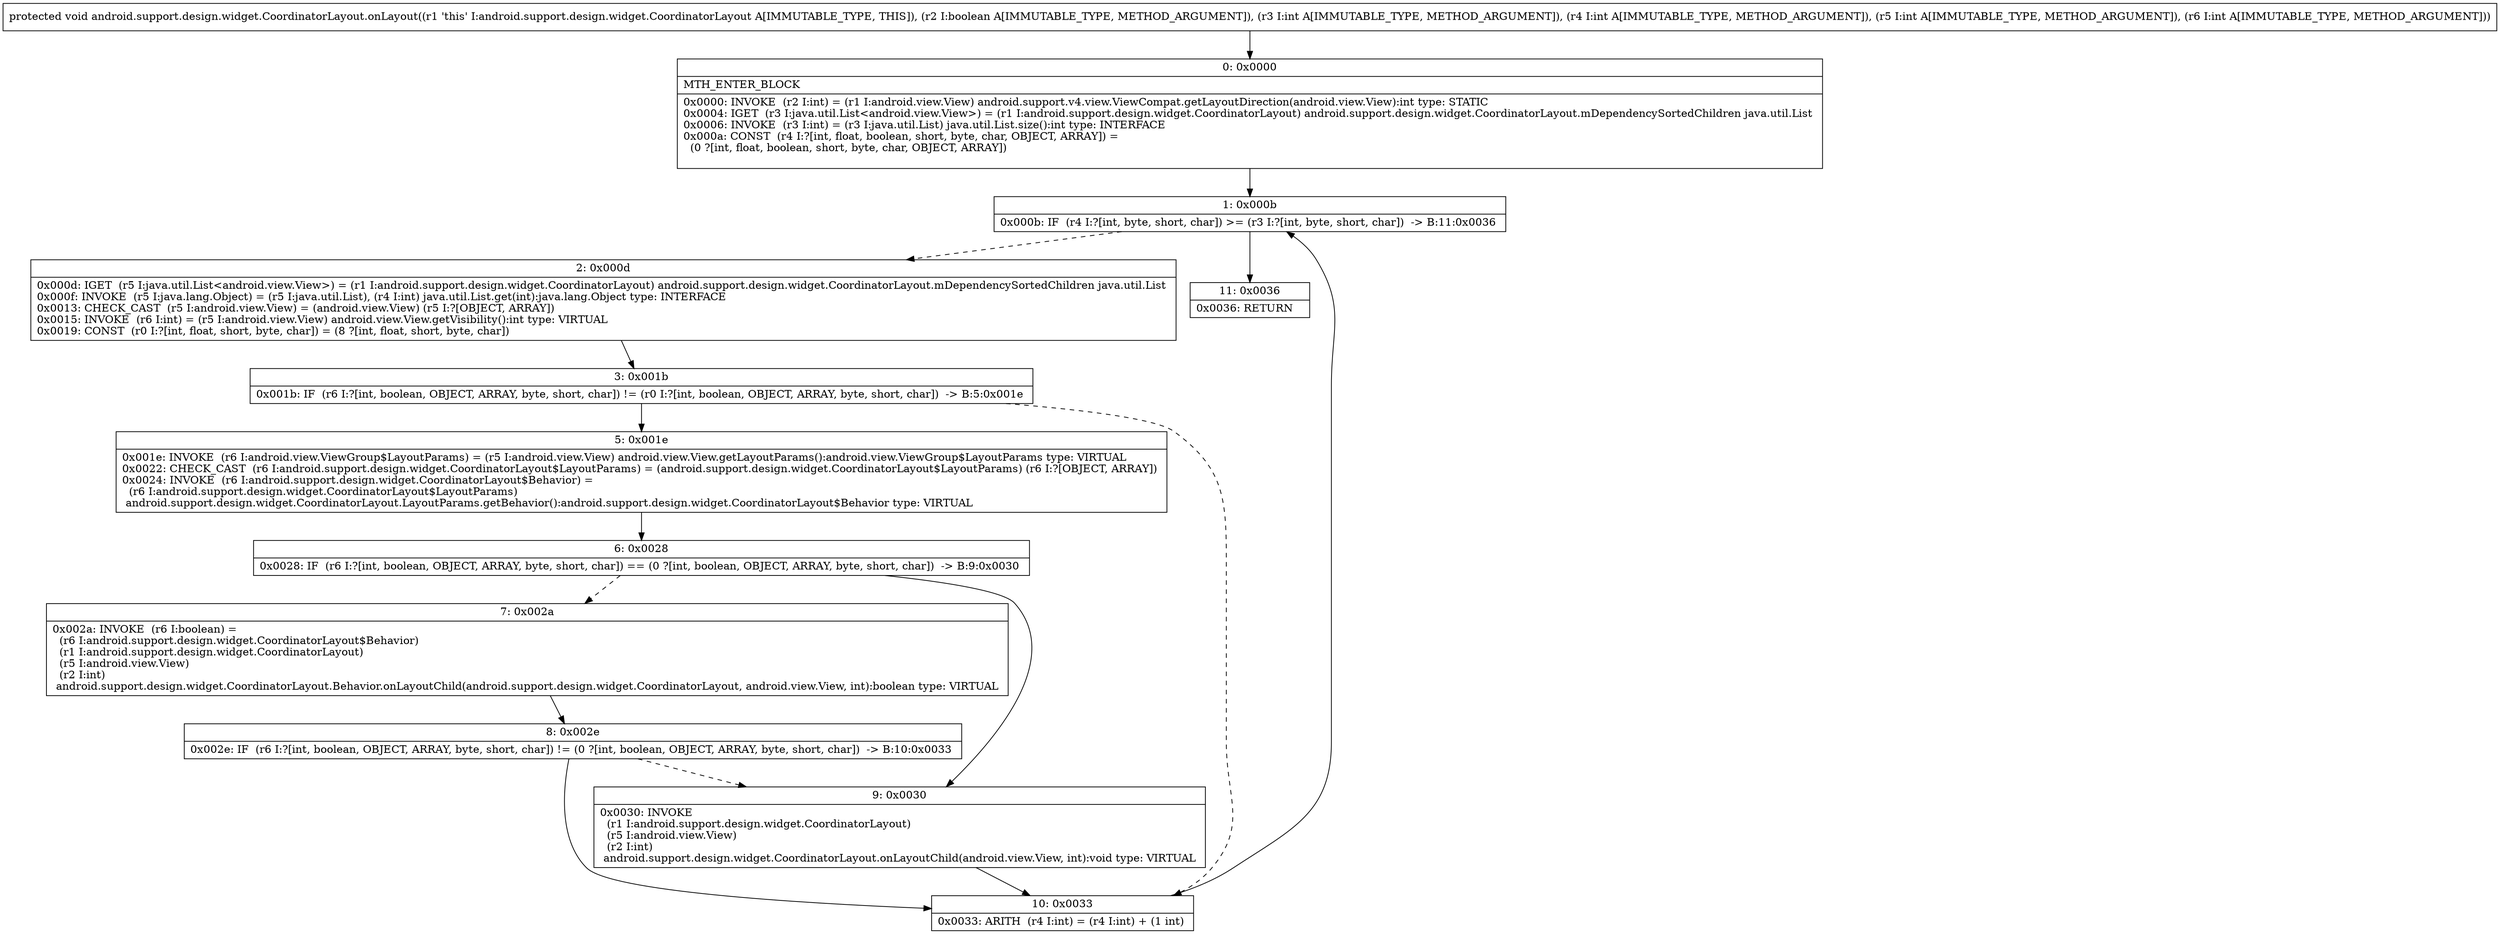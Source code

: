 digraph "CFG forandroid.support.design.widget.CoordinatorLayout.onLayout(ZIIII)V" {
Node_0 [shape=record,label="{0\:\ 0x0000|MTH_ENTER_BLOCK\l|0x0000: INVOKE  (r2 I:int) = (r1 I:android.view.View) android.support.v4.view.ViewCompat.getLayoutDirection(android.view.View):int type: STATIC \l0x0004: IGET  (r3 I:java.util.List\<android.view.View\>) = (r1 I:android.support.design.widget.CoordinatorLayout) android.support.design.widget.CoordinatorLayout.mDependencySortedChildren java.util.List \l0x0006: INVOKE  (r3 I:int) = (r3 I:java.util.List) java.util.List.size():int type: INTERFACE \l0x000a: CONST  (r4 I:?[int, float, boolean, short, byte, char, OBJECT, ARRAY]) = \l  (0 ?[int, float, boolean, short, byte, char, OBJECT, ARRAY])\l \l}"];
Node_1 [shape=record,label="{1\:\ 0x000b|0x000b: IF  (r4 I:?[int, byte, short, char]) \>= (r3 I:?[int, byte, short, char])  \-\> B:11:0x0036 \l}"];
Node_2 [shape=record,label="{2\:\ 0x000d|0x000d: IGET  (r5 I:java.util.List\<android.view.View\>) = (r1 I:android.support.design.widget.CoordinatorLayout) android.support.design.widget.CoordinatorLayout.mDependencySortedChildren java.util.List \l0x000f: INVOKE  (r5 I:java.lang.Object) = (r5 I:java.util.List), (r4 I:int) java.util.List.get(int):java.lang.Object type: INTERFACE \l0x0013: CHECK_CAST  (r5 I:android.view.View) = (android.view.View) (r5 I:?[OBJECT, ARRAY]) \l0x0015: INVOKE  (r6 I:int) = (r5 I:android.view.View) android.view.View.getVisibility():int type: VIRTUAL \l0x0019: CONST  (r0 I:?[int, float, short, byte, char]) = (8 ?[int, float, short, byte, char]) \l}"];
Node_3 [shape=record,label="{3\:\ 0x001b|0x001b: IF  (r6 I:?[int, boolean, OBJECT, ARRAY, byte, short, char]) != (r0 I:?[int, boolean, OBJECT, ARRAY, byte, short, char])  \-\> B:5:0x001e \l}"];
Node_5 [shape=record,label="{5\:\ 0x001e|0x001e: INVOKE  (r6 I:android.view.ViewGroup$LayoutParams) = (r5 I:android.view.View) android.view.View.getLayoutParams():android.view.ViewGroup$LayoutParams type: VIRTUAL \l0x0022: CHECK_CAST  (r6 I:android.support.design.widget.CoordinatorLayout$LayoutParams) = (android.support.design.widget.CoordinatorLayout$LayoutParams) (r6 I:?[OBJECT, ARRAY]) \l0x0024: INVOKE  (r6 I:android.support.design.widget.CoordinatorLayout$Behavior) = \l  (r6 I:android.support.design.widget.CoordinatorLayout$LayoutParams)\l android.support.design.widget.CoordinatorLayout.LayoutParams.getBehavior():android.support.design.widget.CoordinatorLayout$Behavior type: VIRTUAL \l}"];
Node_6 [shape=record,label="{6\:\ 0x0028|0x0028: IF  (r6 I:?[int, boolean, OBJECT, ARRAY, byte, short, char]) == (0 ?[int, boolean, OBJECT, ARRAY, byte, short, char])  \-\> B:9:0x0030 \l}"];
Node_7 [shape=record,label="{7\:\ 0x002a|0x002a: INVOKE  (r6 I:boolean) = \l  (r6 I:android.support.design.widget.CoordinatorLayout$Behavior)\l  (r1 I:android.support.design.widget.CoordinatorLayout)\l  (r5 I:android.view.View)\l  (r2 I:int)\l android.support.design.widget.CoordinatorLayout.Behavior.onLayoutChild(android.support.design.widget.CoordinatorLayout, android.view.View, int):boolean type: VIRTUAL \l}"];
Node_8 [shape=record,label="{8\:\ 0x002e|0x002e: IF  (r6 I:?[int, boolean, OBJECT, ARRAY, byte, short, char]) != (0 ?[int, boolean, OBJECT, ARRAY, byte, short, char])  \-\> B:10:0x0033 \l}"];
Node_9 [shape=record,label="{9\:\ 0x0030|0x0030: INVOKE  \l  (r1 I:android.support.design.widget.CoordinatorLayout)\l  (r5 I:android.view.View)\l  (r2 I:int)\l android.support.design.widget.CoordinatorLayout.onLayoutChild(android.view.View, int):void type: VIRTUAL \l}"];
Node_10 [shape=record,label="{10\:\ 0x0033|0x0033: ARITH  (r4 I:int) = (r4 I:int) + (1 int) \l}"];
Node_11 [shape=record,label="{11\:\ 0x0036|0x0036: RETURN   \l}"];
MethodNode[shape=record,label="{protected void android.support.design.widget.CoordinatorLayout.onLayout((r1 'this' I:android.support.design.widget.CoordinatorLayout A[IMMUTABLE_TYPE, THIS]), (r2 I:boolean A[IMMUTABLE_TYPE, METHOD_ARGUMENT]), (r3 I:int A[IMMUTABLE_TYPE, METHOD_ARGUMENT]), (r4 I:int A[IMMUTABLE_TYPE, METHOD_ARGUMENT]), (r5 I:int A[IMMUTABLE_TYPE, METHOD_ARGUMENT]), (r6 I:int A[IMMUTABLE_TYPE, METHOD_ARGUMENT])) }"];
MethodNode -> Node_0;
Node_0 -> Node_1;
Node_1 -> Node_2[style=dashed];
Node_1 -> Node_11;
Node_2 -> Node_3;
Node_3 -> Node_5;
Node_3 -> Node_10[style=dashed];
Node_5 -> Node_6;
Node_6 -> Node_7[style=dashed];
Node_6 -> Node_9;
Node_7 -> Node_8;
Node_8 -> Node_9[style=dashed];
Node_8 -> Node_10;
Node_9 -> Node_10;
Node_10 -> Node_1;
}

